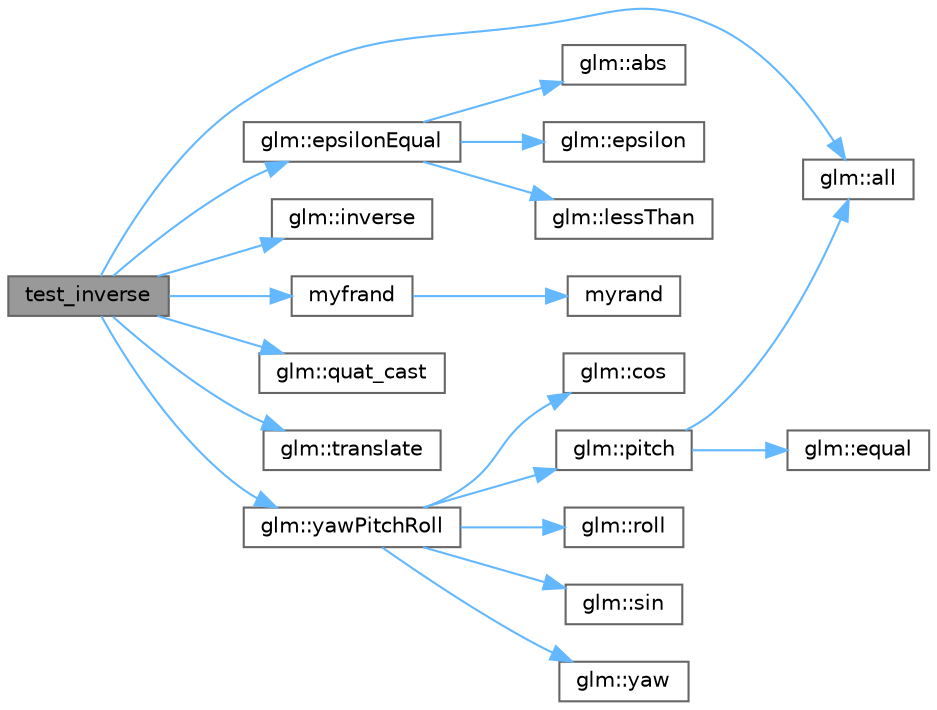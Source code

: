 digraph "test_inverse"
{
 // LATEX_PDF_SIZE
  bgcolor="transparent";
  edge [fontname=Helvetica,fontsize=10,labelfontname=Helvetica,labelfontsize=10];
  node [fontname=Helvetica,fontsize=10,shape=box,height=0.2,width=0.4];
  rankdir="LR";
  Node1 [id="Node000001",label="test_inverse",height=0.2,width=0.4,color="gray40", fillcolor="grey60", style="filled", fontcolor="black",tooltip=" "];
  Node1 -> Node2 [id="edge19_Node000001_Node000002",color="steelblue1",style="solid",tooltip=" "];
  Node2 [id="Node000002",label="glm::all",height=0.2,width=0.4,color="grey40", fillcolor="white", style="filled",URL="$group__core__func__vector__relational.html#ga87e53f50b679f5f95c5cb4780311b3dd",tooltip=" "];
  Node1 -> Node3 [id="edge20_Node000001_Node000003",color="steelblue1",style="solid",tooltip=" "];
  Node3 [id="Node000003",label="glm::epsilonEqual",height=0.2,width=0.4,color="grey40", fillcolor="white", style="filled",URL="$group__gtc__epsilon.html#ga7f8df975688289781ee26998c73d6798",tooltip=" "];
  Node3 -> Node4 [id="edge21_Node000003_Node000004",color="steelblue1",style="solid",tooltip=" "];
  Node4 [id="Node000004",label="glm::abs",height=0.2,width=0.4,color="grey40", fillcolor="white", style="filled",URL="$group__core__func__common.html#ga439e60a72eadecfeda2df5449c613a64",tooltip=" "];
  Node3 -> Node5 [id="edge22_Node000003_Node000005",color="steelblue1",style="solid",tooltip=" "];
  Node5 [id="Node000005",label="glm::epsilon",height=0.2,width=0.4,color="grey40", fillcolor="white", style="filled",URL="$group__ext__scalar__constants.html#ga2a1e57fc5592b69cfae84174cbfc9429",tooltip="Return the epsilon constant for floating point types."];
  Node3 -> Node6 [id="edge23_Node000003_Node000006",color="steelblue1",style="solid",tooltip=" "];
  Node6 [id="Node000006",label="glm::lessThan",height=0.2,width=0.4,color="grey40", fillcolor="white", style="filled",URL="$group__core__func__vector__relational.html#gaedc3a837f960109afe22ea3f267b9a19",tooltip=" "];
  Node1 -> Node7 [id="edge24_Node000001_Node000007",color="steelblue1",style="solid",tooltip=" "];
  Node7 [id="Node000007",label="glm::inverse",height=0.2,width=0.4,color="grey40", fillcolor="white", style="filled",URL="$group__core__func__matrix.html#gace61e11fc177491beeca0c6971e2f3fc",tooltip=" "];
  Node1 -> Node8 [id="edge25_Node000001_Node000008",color="steelblue1",style="solid",tooltip=" "];
  Node8 [id="Node000008",label="myfrand",height=0.2,width=0.4,color="grey40", fillcolor="white", style="filled",URL="$_classes_2lib_2glm_2test_2gtx_2gtx__dual__quaternion_8cpp.html#a80df63507f4c77709540ce21447e5bf9",tooltip=" "];
  Node8 -> Node9 [id="edge26_Node000008_Node000009",color="steelblue1",style="solid",tooltip=" "];
  Node9 [id="Node000009",label="myrand",height=0.2,width=0.4,color="grey40", fillcolor="white", style="filled",URL="$_classes_2lib_2glm_2test_2gtx_2gtx__dual__quaternion_8cpp.html#a15d4ab45c8c63b5f4f6bd1b7638af216",tooltip=" "];
  Node1 -> Node10 [id="edge27_Node000001_Node000010",color="steelblue1",style="solid",tooltip=" "];
  Node10 [id="Node000010",label="glm::quat_cast",height=0.2,width=0.4,color="grey40", fillcolor="white", style="filled",URL="$group__gtc__quaternion.html#ga3d350068ce0d14e4496cb844eb79a05f",tooltip=" "];
  Node1 -> Node11 [id="edge28_Node000001_Node000011",color="steelblue1",style="solid",tooltip=" "];
  Node11 [id="Node000011",label="glm::translate",height=0.2,width=0.4,color="grey40", fillcolor="white", style="filled",URL="$group__ext__matrix__transform.html#ga67d8473d6b293d1bb2b4eaf249795cab",tooltip=" "];
  Node1 -> Node12 [id="edge29_Node000001_Node000012",color="steelblue1",style="solid",tooltip=" "];
  Node12 [id="Node000012",label="glm::yawPitchRoll",height=0.2,width=0.4,color="grey40", fillcolor="white", style="filled",URL="$group__gtx__euler__angles.html#gaf9483e883509aad2888188699f9c63ed",tooltip=" "];
  Node12 -> Node13 [id="edge30_Node000012_Node000013",color="steelblue1",style="solid",tooltip=" "];
  Node13 [id="Node000013",label="glm::cos",height=0.2,width=0.4,color="grey40", fillcolor="white", style="filled",URL="$group__core__func__trigonometric.html#ga54745147add8b4fa05642f5c71f6833e",tooltip=" "];
  Node12 -> Node14 [id="edge31_Node000012_Node000014",color="steelblue1",style="solid",tooltip=" "];
  Node14 [id="Node000014",label="glm::pitch",height=0.2,width=0.4,color="grey40", fillcolor="white", style="filled",URL="$group__gtc__quaternion.html#ga7603e81477b46ddb448896909bc04928",tooltip=" "];
  Node14 -> Node2 [id="edge32_Node000014_Node000002",color="steelblue1",style="solid",tooltip=" "];
  Node14 -> Node15 [id="edge33_Node000014_Node000015",color="steelblue1",style="solid",tooltip=" "];
  Node15 [id="Node000015",label="glm::equal",height=0.2,width=0.4,color="grey40", fillcolor="white", style="filled",URL="$group__core__func__vector__relational.html#gaf539cf490630ba648dfd6e36aef910a1",tooltip=" "];
  Node12 -> Node16 [id="edge34_Node000012_Node000016",color="steelblue1",style="solid",tooltip=" "];
  Node16 [id="Node000016",label="glm::roll",height=0.2,width=0.4,color="grey40", fillcolor="white", style="filled",URL="$group__gtc__quaternion.html#ga0cc5ad970d0b00829b139fe0fe5a1e13",tooltip=" "];
  Node12 -> Node17 [id="edge35_Node000012_Node000017",color="steelblue1",style="solid",tooltip=" "];
  Node17 [id="Node000017",label="glm::sin",height=0.2,width=0.4,color="grey40", fillcolor="white", style="filled",URL="$group__core__func__trigonometric.html#ga3fcdcfa2d2ac38de9ba1885cd1c79414",tooltip=" "];
  Node12 -> Node18 [id="edge36_Node000012_Node000018",color="steelblue1",style="solid",tooltip=" "];
  Node18 [id="Node000018",label="glm::yaw",height=0.2,width=0.4,color="grey40", fillcolor="white", style="filled",URL="$group__gtc__quaternion.html#ga8da38cdfdc452dafa660c2f46506bad5",tooltip=" "];
}
